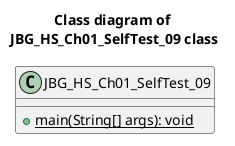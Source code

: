 @startuml
title Class diagram of \nJBG_HS_Ch01_SelfTest_09 class

class JBG_HS_Ch01_SelfTest_09 {
    {method} + {static} main(String[] args): void
}
@enduml